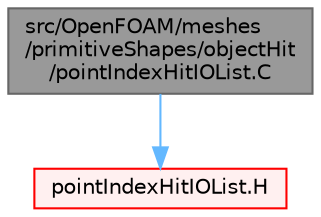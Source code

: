 digraph "src/OpenFOAM/meshes/primitiveShapes/objectHit/pointIndexHitIOList.C"
{
 // LATEX_PDF_SIZE
  bgcolor="transparent";
  edge [fontname=Helvetica,fontsize=10,labelfontname=Helvetica,labelfontsize=10];
  node [fontname=Helvetica,fontsize=10,shape=box,height=0.2,width=0.4];
  Node1 [id="Node000001",label="src/OpenFOAM/meshes\l/primitiveShapes/objectHit\l/pointIndexHitIOList.C",height=0.2,width=0.4,color="gray40", fillcolor="grey60", style="filled", fontcolor="black",tooltip=" "];
  Node1 -> Node2 [id="edge1_Node000001_Node000002",color="steelblue1",style="solid",tooltip=" "];
  Node2 [id="Node000002",label="pointIndexHitIOList.H",height=0.2,width=0.4,color="red", fillcolor="#FFF0F0", style="filled",URL="$pointIndexHitIOList_8H.html",tooltip=" "];
}
